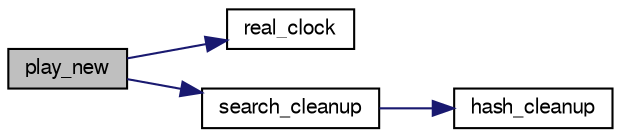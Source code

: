 digraph "play_new"
{
 // LATEX_PDF_SIZE
  bgcolor="transparent";
  edge [fontname="FreeSans",fontsize="10",labelfontname="FreeSans",labelfontsize="10"];
  node [fontname="FreeSans",fontsize="10",shape=record];
  rankdir="LR";
  Node1 [label="play_new",height=0.2,width=0.4,color="black", fillcolor="grey75", style="filled", fontcolor="black",tooltip="Start a new game."];
  Node1 -> Node2 [color="midnightblue",fontsize="10",style="solid",fontname="FreeSans"];
  Node2 [label="real_clock",height=0.2,width=0.4,color="black",URL="$util_8h.html#a358b4c5eab4941b90bb9ef1676e5f7e5",tooltip=" "];
  Node1 -> Node3 [color="midnightblue",fontsize="10",style="solid",fontname="FreeSans"];
  Node3 [label="search_cleanup",height=0.2,width=0.4,color="black",URL="$search_8c.html#a7b93f77633c01068248bd9072013981a",tooltip="Clean-up some search data."];
  Node3 -> Node4 [color="midnightblue",fontsize="10",style="solid",fontname="FreeSans"];
  Node4 [label="hash_cleanup",height=0.2,width=0.4,color="black",URL="$hash-lock-free_8c.html#aab69792f6f434c8466eca07c469850f1",tooltip="Clear the hashtable."];
}
